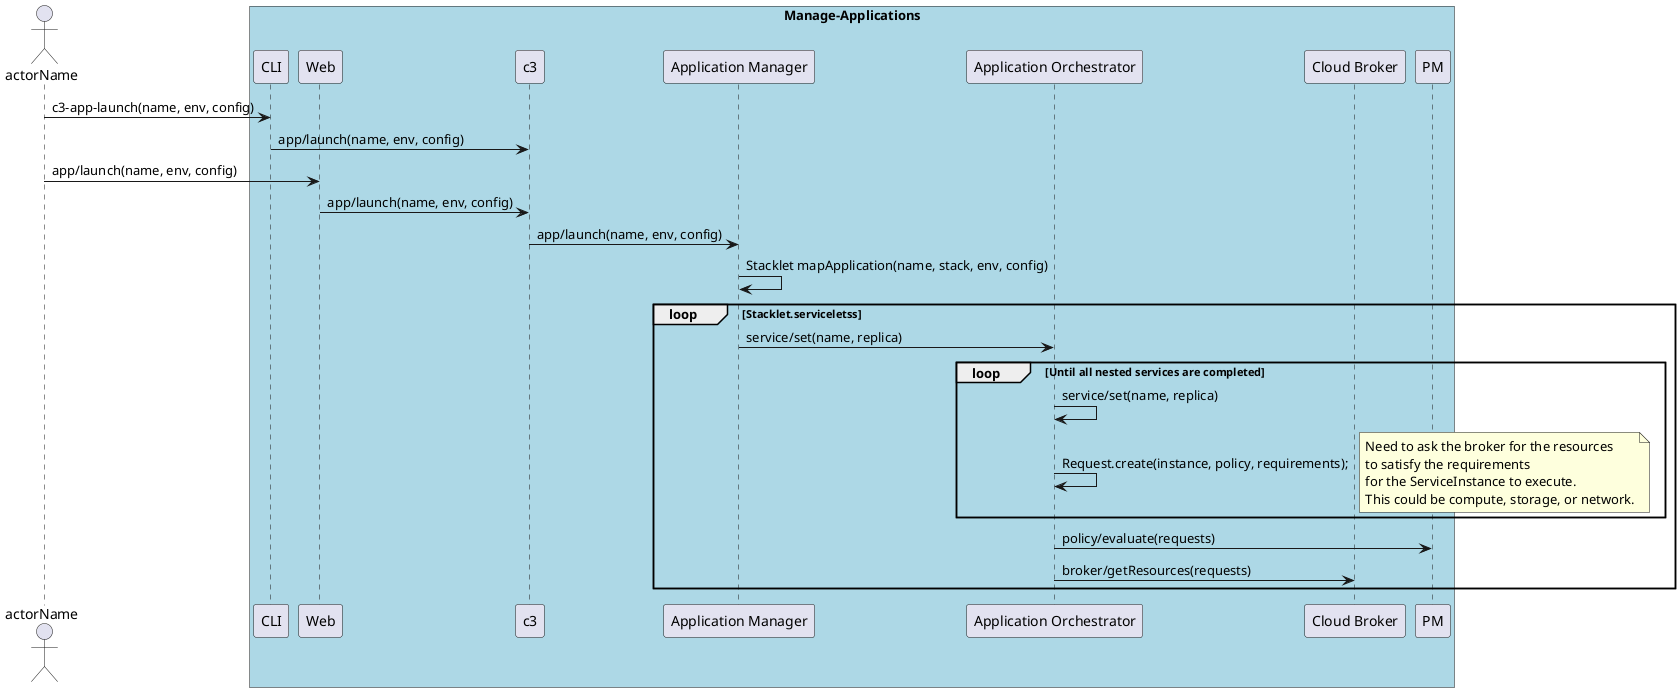@startuml
Actor "actorName" as A

box "Manage-Applications" #lightblue
participant CLI as CLI
participant Web as Web
participant "c3" as S
participant "Application Manager" as AM
participant "Application Orchestrator" as AO
participant "Cloud Broker" as CB
A -> CLI : c3-app-launch(name, env, config)
CLI -> S : app/launch(name, env, config)
A -> Web : app/launch(name, env, config)
Web -> S : app/launch(name, env, config)
S -> AM : app/launch(name, env, config)
AM -> AM : Stacklet mapApplication(name, stack, env, config)
loop Stacklet.serviceletss
    AM -> AO : service/set(name, replica)
    loop Until all nested services are completed
        AO -> AO : service/set(name, replica)
        AO -> AO : Request.create(instance, policy, requirements);
        note right
          Need to ask the broker for the resources
          to satisfy the requirements
          for the ServiceInstance to execute.
          This could be compute, storage, or network.
        end note
    end
    AO -> PM : policy/evaluate(requests)
    AO -> CB : broker/getResources(requests)
end

@enduml
